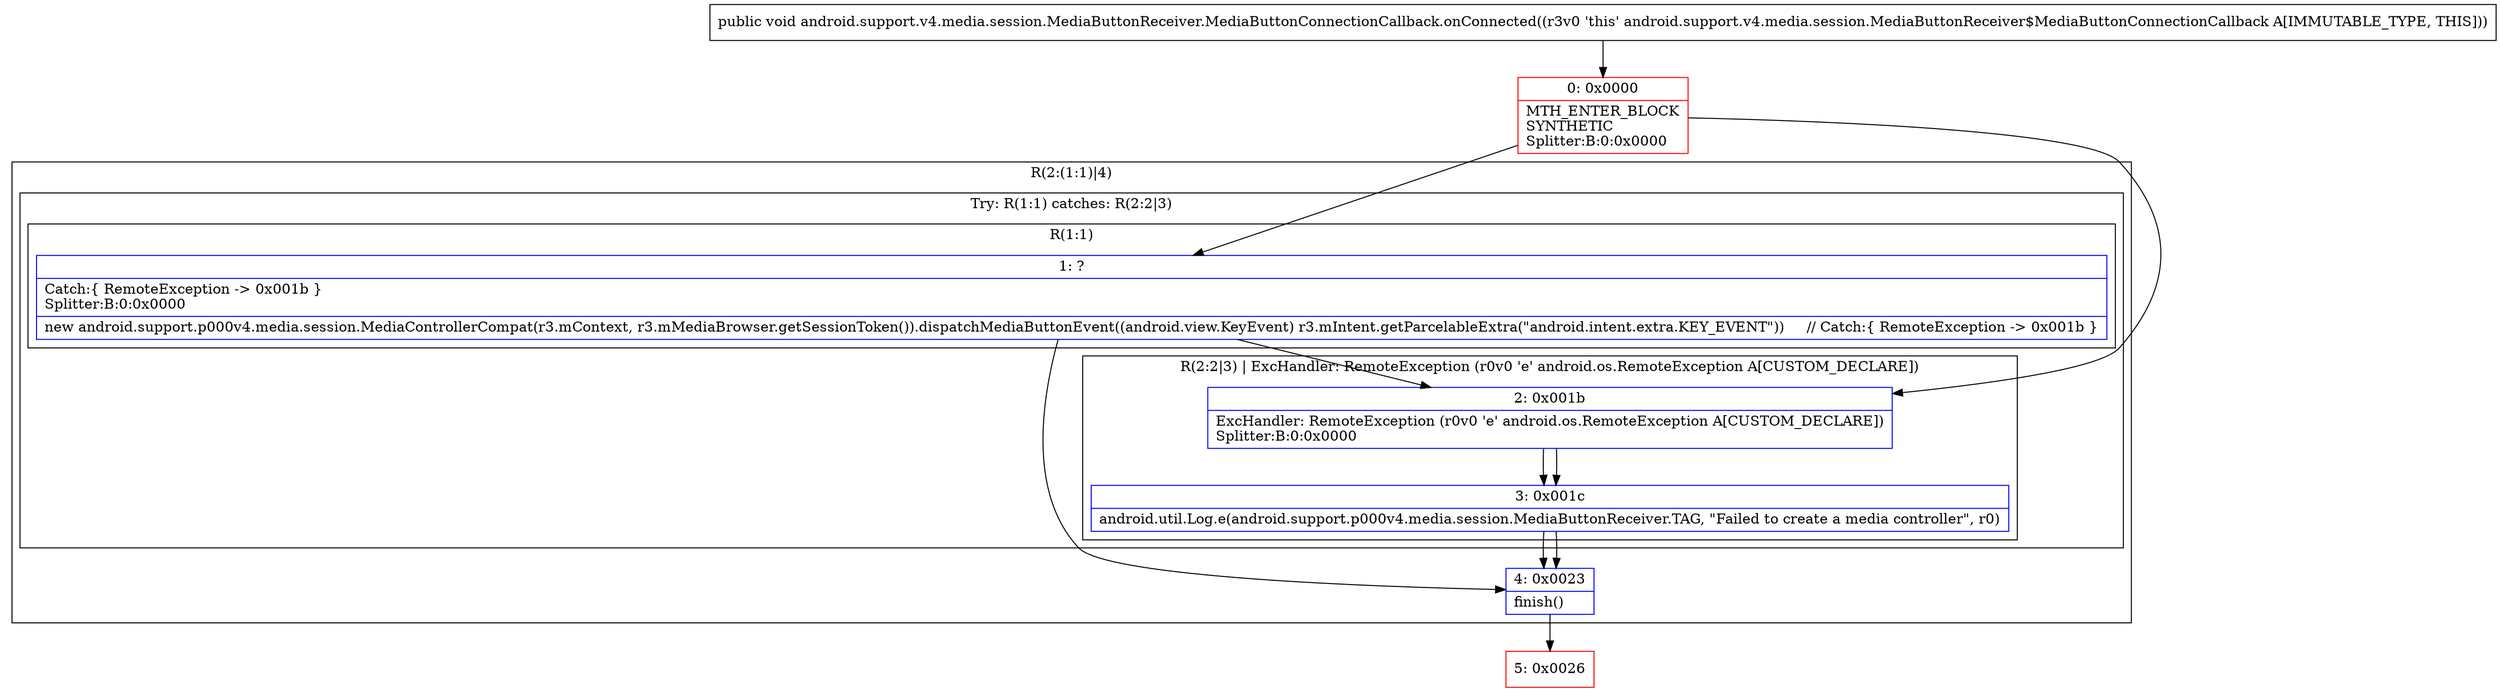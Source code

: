 digraph "CFG forandroid.support.v4.media.session.MediaButtonReceiver.MediaButtonConnectionCallback.onConnected()V" {
subgraph cluster_Region_1771575846 {
label = "R(2:(1:1)|4)";
node [shape=record,color=blue];
subgraph cluster_TryCatchRegion_1967750937 {
label = "Try: R(1:1) catches: R(2:2|3)";
node [shape=record,color=blue];
subgraph cluster_Region_1815040136 {
label = "R(1:1)";
node [shape=record,color=blue];
Node_1 [shape=record,label="{1\:\ ?|Catch:\{ RemoteException \-\> 0x001b \}\lSplitter:B:0:0x0000\l|new android.support.p000v4.media.session.MediaControllerCompat(r3.mContext, r3.mMediaBrowser.getSessionToken()).dispatchMediaButtonEvent((android.view.KeyEvent) r3.mIntent.getParcelableExtra(\"android.intent.extra.KEY_EVENT\"))     \/\/ Catch:\{ RemoteException \-\> 0x001b \}\l}"];
}
subgraph cluster_Region_1764612802 {
label = "R(2:2|3) | ExcHandler: RemoteException (r0v0 'e' android.os.RemoteException A[CUSTOM_DECLARE])\l";
node [shape=record,color=blue];
Node_2 [shape=record,label="{2\:\ 0x001b|ExcHandler: RemoteException (r0v0 'e' android.os.RemoteException A[CUSTOM_DECLARE])\lSplitter:B:0:0x0000\l}"];
Node_3 [shape=record,label="{3\:\ 0x001c|android.util.Log.e(android.support.p000v4.media.session.MediaButtonReceiver.TAG, \"Failed to create a media controller\", r0)\l}"];
}
}
Node_4 [shape=record,label="{4\:\ 0x0023|finish()\l}"];
}
subgraph cluster_Region_1764612802 {
label = "R(2:2|3) | ExcHandler: RemoteException (r0v0 'e' android.os.RemoteException A[CUSTOM_DECLARE])\l";
node [shape=record,color=blue];
Node_2 [shape=record,label="{2\:\ 0x001b|ExcHandler: RemoteException (r0v0 'e' android.os.RemoteException A[CUSTOM_DECLARE])\lSplitter:B:0:0x0000\l}"];
Node_3 [shape=record,label="{3\:\ 0x001c|android.util.Log.e(android.support.p000v4.media.session.MediaButtonReceiver.TAG, \"Failed to create a media controller\", r0)\l}"];
}
Node_0 [shape=record,color=red,label="{0\:\ 0x0000|MTH_ENTER_BLOCK\lSYNTHETIC\lSplitter:B:0:0x0000\l}"];
Node_5 [shape=record,color=red,label="{5\:\ 0x0026}"];
MethodNode[shape=record,label="{public void android.support.v4.media.session.MediaButtonReceiver.MediaButtonConnectionCallback.onConnected((r3v0 'this' android.support.v4.media.session.MediaButtonReceiver$MediaButtonConnectionCallback A[IMMUTABLE_TYPE, THIS])) }"];
MethodNode -> Node_0;
Node_1 -> Node_2;
Node_1 -> Node_4;
Node_2 -> Node_3;
Node_3 -> Node_4;
Node_4 -> Node_5;
Node_2 -> Node_3;
Node_3 -> Node_4;
Node_0 -> Node_1;
Node_0 -> Node_2;
}


